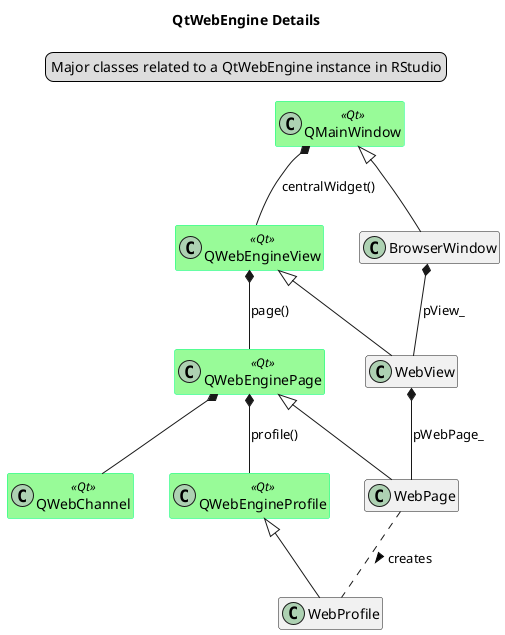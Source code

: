 @startuml
title QtWebEngine Details
legend top center
Major classes related to a QtWebEngine instance in RStudio
endlegend

hide empty members

skinparam class {
BackgroundColor<<Qt>> PaleGreen
BorderColor<<Qt>> SpringGreen
}

class QMainWindow << Qt >>
class QWebEngineView << Qt >>
class QWebEnginePage << Qt >>
class QWebChannel << Qt >>
class QWebEngineProfile << Qt >>

class BrowserWindow extends QMainWindow
class WebView extends QWebEngineView
class WebPage extends QWebEnginePage
class WebProfile extends QWebEngineProfile

BrowserWindow *-- WebView : pView_
WebView *-- WebPage : pWebPage_
QWebEnginePage *-- QWebChannel

QWebEnginePage *-- QWebEngineProfile : profile()
QWebEngineView *-- QWebEnginePage : page()
QMainWindow *-- QWebEngineView : centralWidget()

WebPage .. WebProfile : creates >

@enduml